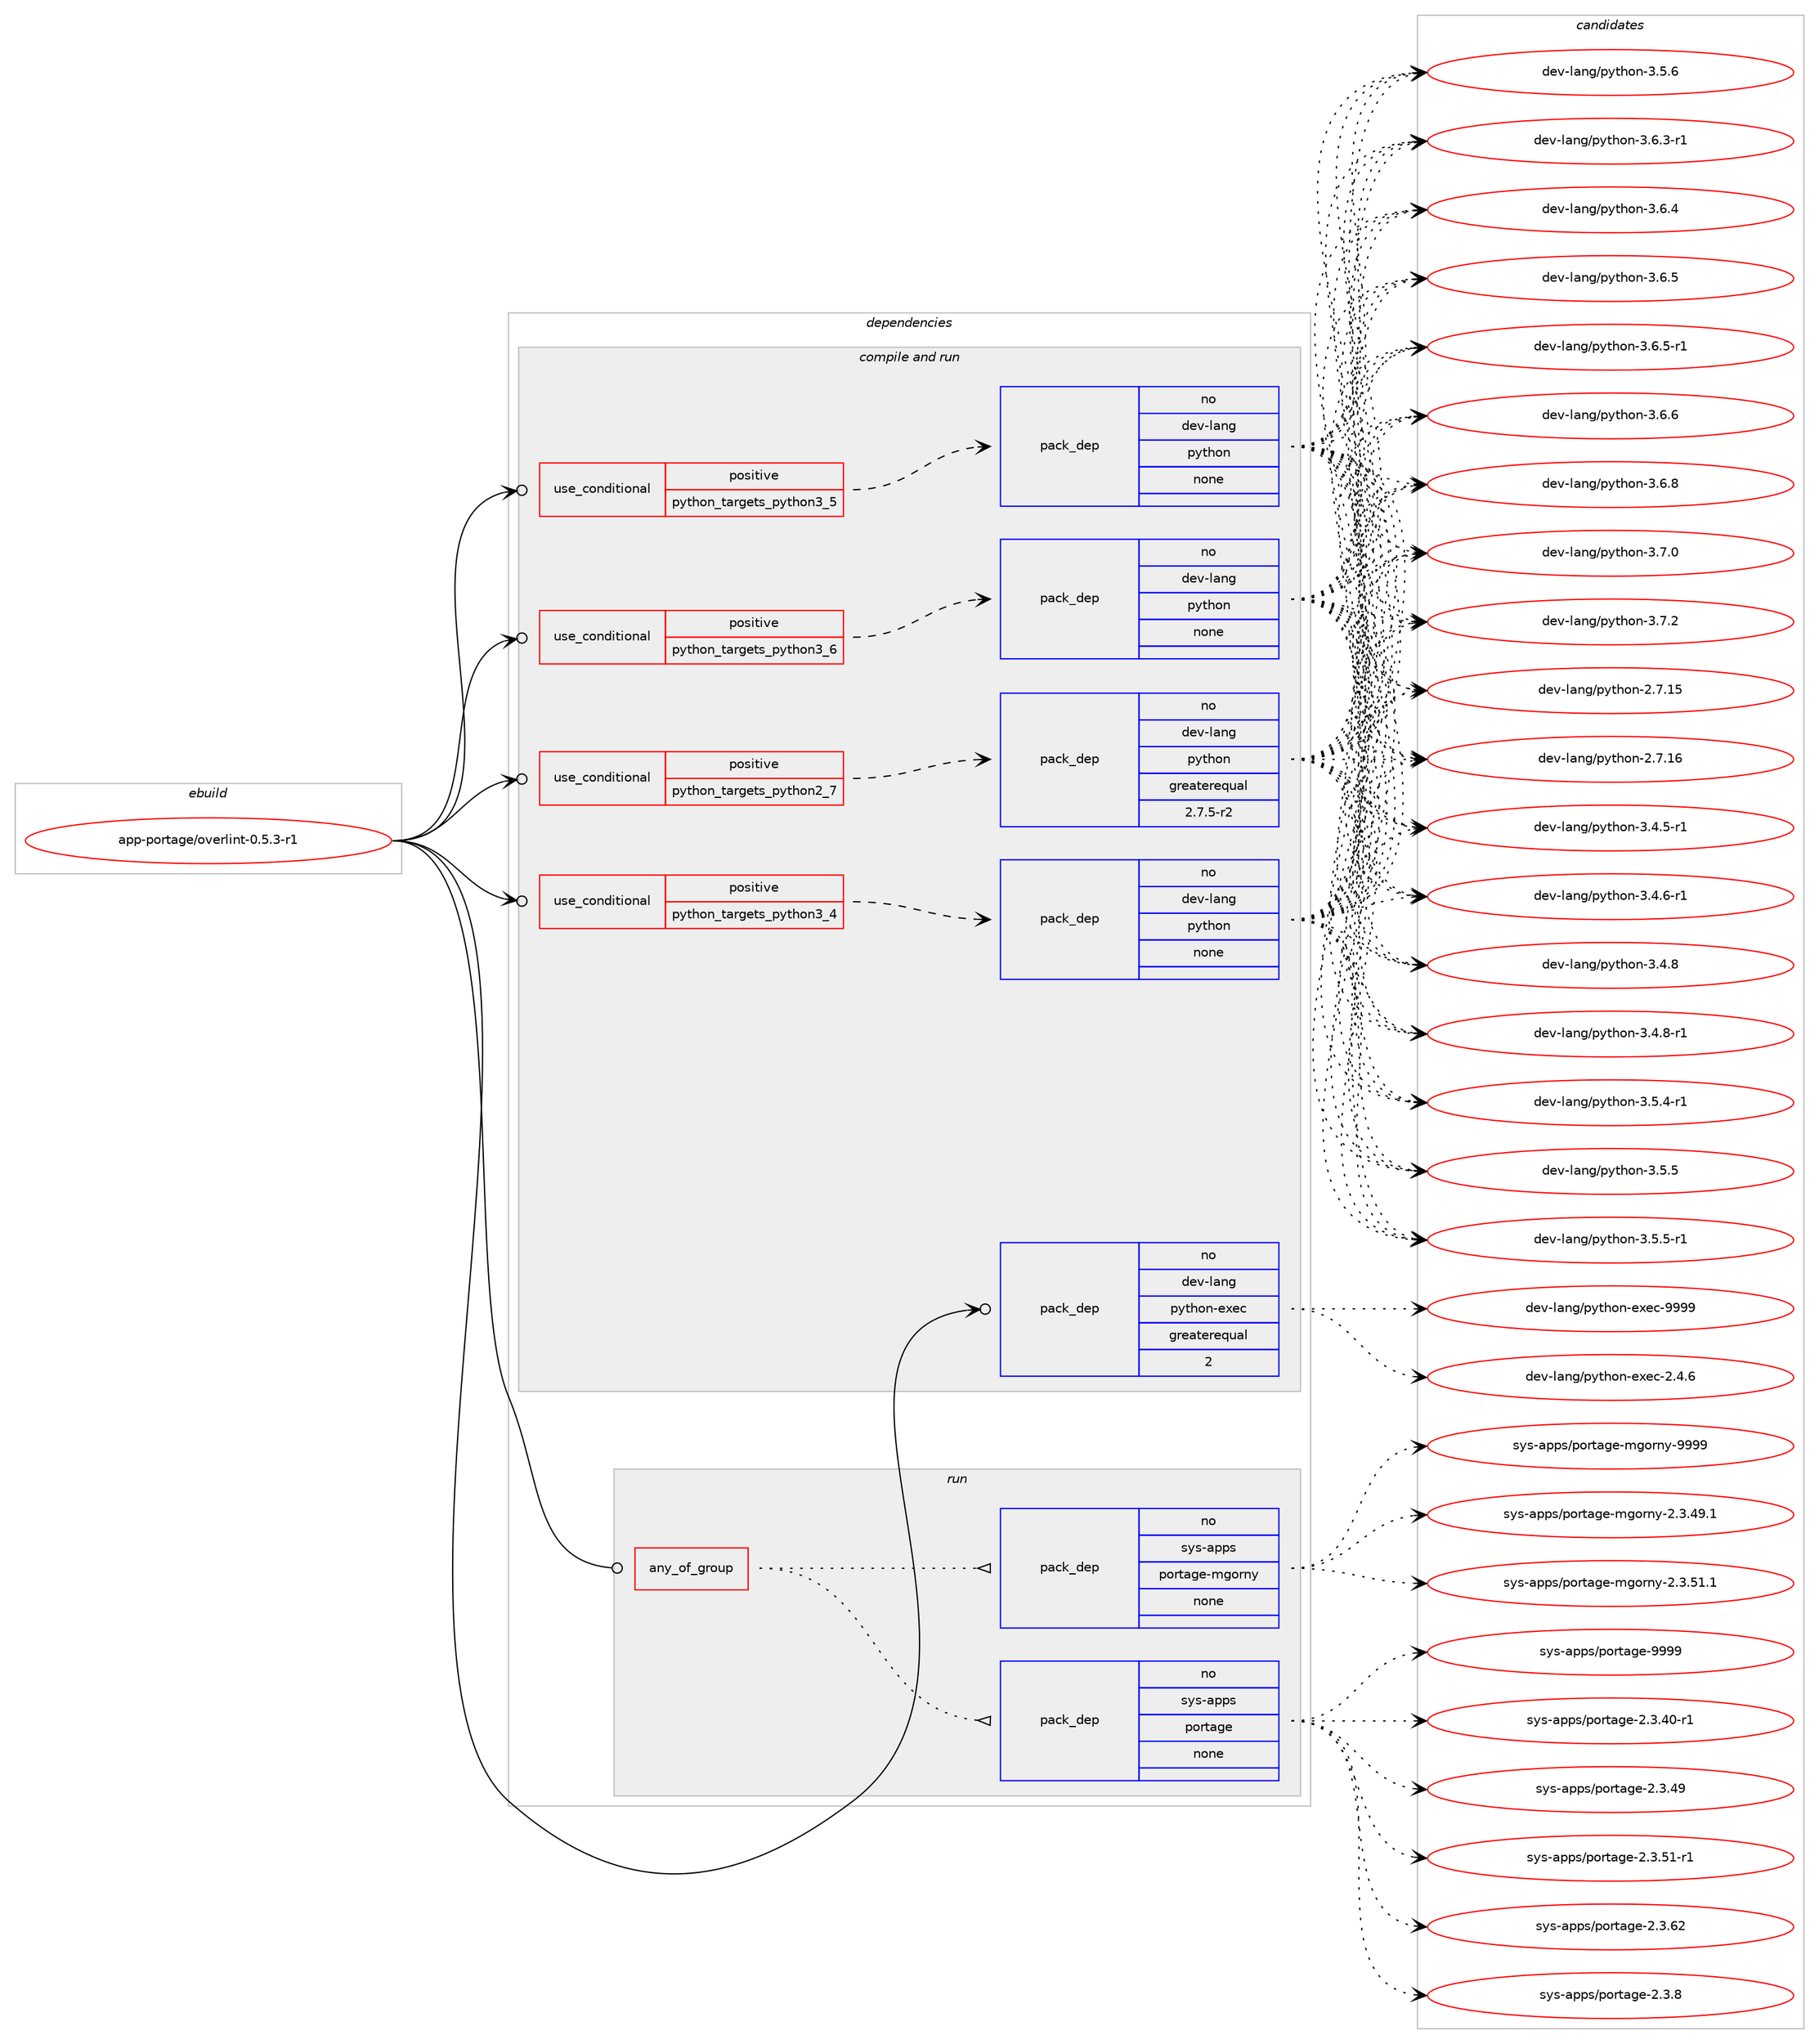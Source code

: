 digraph prolog {

# *************
# Graph options
# *************

newrank=true;
concentrate=true;
compound=true;
graph [rankdir=LR,fontname=Helvetica,fontsize=10,ranksep=1.5];#, ranksep=2.5, nodesep=0.2];
edge  [arrowhead=vee];
node  [fontname=Helvetica,fontsize=10];

# **********
# The ebuild
# **********

subgraph cluster_leftcol {
color=gray;
rank=same;
label=<<i>ebuild</i>>;
id [label="app-portage/overlint-0.5.3-r1", color=red, width=4, href="../app-portage/overlint-0.5.3-r1.svg"];
}

# ****************
# The dependencies
# ****************

subgraph cluster_midcol {
color=gray;
label=<<i>dependencies</i>>;
subgraph cluster_compile {
fillcolor="#eeeeee";
style=filled;
label=<<i>compile</i>>;
}
subgraph cluster_compileandrun {
fillcolor="#eeeeee";
style=filled;
label=<<i>compile and run</i>>;
subgraph cond355075 {
dependency1306791 [label=<<TABLE BORDER="0" CELLBORDER="1" CELLSPACING="0" CELLPADDING="4"><TR><TD ROWSPAN="3" CELLPADDING="10">use_conditional</TD></TR><TR><TD>positive</TD></TR><TR><TD>python_targets_python2_7</TD></TR></TABLE>>, shape=none, color=red];
subgraph pack931298 {
dependency1306792 [label=<<TABLE BORDER="0" CELLBORDER="1" CELLSPACING="0" CELLPADDING="4" WIDTH="220"><TR><TD ROWSPAN="6" CELLPADDING="30">pack_dep</TD></TR><TR><TD WIDTH="110">no</TD></TR><TR><TD>dev-lang</TD></TR><TR><TD>python</TD></TR><TR><TD>greaterequal</TD></TR><TR><TD>2.7.5-r2</TD></TR></TABLE>>, shape=none, color=blue];
}
dependency1306791:e -> dependency1306792:w [weight=20,style="dashed",arrowhead="vee"];
}
id:e -> dependency1306791:w [weight=20,style="solid",arrowhead="odotvee"];
subgraph cond355076 {
dependency1306793 [label=<<TABLE BORDER="0" CELLBORDER="1" CELLSPACING="0" CELLPADDING="4"><TR><TD ROWSPAN="3" CELLPADDING="10">use_conditional</TD></TR><TR><TD>positive</TD></TR><TR><TD>python_targets_python3_4</TD></TR></TABLE>>, shape=none, color=red];
subgraph pack931299 {
dependency1306794 [label=<<TABLE BORDER="0" CELLBORDER="1" CELLSPACING="0" CELLPADDING="4" WIDTH="220"><TR><TD ROWSPAN="6" CELLPADDING="30">pack_dep</TD></TR><TR><TD WIDTH="110">no</TD></TR><TR><TD>dev-lang</TD></TR><TR><TD>python</TD></TR><TR><TD>none</TD></TR><TR><TD></TD></TR></TABLE>>, shape=none, color=blue];
}
dependency1306793:e -> dependency1306794:w [weight=20,style="dashed",arrowhead="vee"];
}
id:e -> dependency1306793:w [weight=20,style="solid",arrowhead="odotvee"];
subgraph cond355077 {
dependency1306795 [label=<<TABLE BORDER="0" CELLBORDER="1" CELLSPACING="0" CELLPADDING="4"><TR><TD ROWSPAN="3" CELLPADDING="10">use_conditional</TD></TR><TR><TD>positive</TD></TR><TR><TD>python_targets_python3_5</TD></TR></TABLE>>, shape=none, color=red];
subgraph pack931300 {
dependency1306796 [label=<<TABLE BORDER="0" CELLBORDER="1" CELLSPACING="0" CELLPADDING="4" WIDTH="220"><TR><TD ROWSPAN="6" CELLPADDING="30">pack_dep</TD></TR><TR><TD WIDTH="110">no</TD></TR><TR><TD>dev-lang</TD></TR><TR><TD>python</TD></TR><TR><TD>none</TD></TR><TR><TD></TD></TR></TABLE>>, shape=none, color=blue];
}
dependency1306795:e -> dependency1306796:w [weight=20,style="dashed",arrowhead="vee"];
}
id:e -> dependency1306795:w [weight=20,style="solid",arrowhead="odotvee"];
subgraph cond355078 {
dependency1306797 [label=<<TABLE BORDER="0" CELLBORDER="1" CELLSPACING="0" CELLPADDING="4"><TR><TD ROWSPAN="3" CELLPADDING="10">use_conditional</TD></TR><TR><TD>positive</TD></TR><TR><TD>python_targets_python3_6</TD></TR></TABLE>>, shape=none, color=red];
subgraph pack931301 {
dependency1306798 [label=<<TABLE BORDER="0" CELLBORDER="1" CELLSPACING="0" CELLPADDING="4" WIDTH="220"><TR><TD ROWSPAN="6" CELLPADDING="30">pack_dep</TD></TR><TR><TD WIDTH="110">no</TD></TR><TR><TD>dev-lang</TD></TR><TR><TD>python</TD></TR><TR><TD>none</TD></TR><TR><TD></TD></TR></TABLE>>, shape=none, color=blue];
}
dependency1306797:e -> dependency1306798:w [weight=20,style="dashed",arrowhead="vee"];
}
id:e -> dependency1306797:w [weight=20,style="solid",arrowhead="odotvee"];
subgraph pack931302 {
dependency1306799 [label=<<TABLE BORDER="0" CELLBORDER="1" CELLSPACING="0" CELLPADDING="4" WIDTH="220"><TR><TD ROWSPAN="6" CELLPADDING="30">pack_dep</TD></TR><TR><TD WIDTH="110">no</TD></TR><TR><TD>dev-lang</TD></TR><TR><TD>python-exec</TD></TR><TR><TD>greaterequal</TD></TR><TR><TD>2</TD></TR></TABLE>>, shape=none, color=blue];
}
id:e -> dependency1306799:w [weight=20,style="solid",arrowhead="odotvee"];
}
subgraph cluster_run {
fillcolor="#eeeeee";
style=filled;
label=<<i>run</i>>;
subgraph any19874 {
dependency1306800 [label=<<TABLE BORDER="0" CELLBORDER="1" CELLSPACING="0" CELLPADDING="4"><TR><TD CELLPADDING="10">any_of_group</TD></TR></TABLE>>, shape=none, color=red];subgraph pack931303 {
dependency1306801 [label=<<TABLE BORDER="0" CELLBORDER="1" CELLSPACING="0" CELLPADDING="4" WIDTH="220"><TR><TD ROWSPAN="6" CELLPADDING="30">pack_dep</TD></TR><TR><TD WIDTH="110">no</TD></TR><TR><TD>sys-apps</TD></TR><TR><TD>portage</TD></TR><TR><TD>none</TD></TR><TR><TD></TD></TR></TABLE>>, shape=none, color=blue];
}
dependency1306800:e -> dependency1306801:w [weight=20,style="dotted",arrowhead="oinv"];
subgraph pack931304 {
dependency1306802 [label=<<TABLE BORDER="0" CELLBORDER="1" CELLSPACING="0" CELLPADDING="4" WIDTH="220"><TR><TD ROWSPAN="6" CELLPADDING="30">pack_dep</TD></TR><TR><TD WIDTH="110">no</TD></TR><TR><TD>sys-apps</TD></TR><TR><TD>portage-mgorny</TD></TR><TR><TD>none</TD></TR><TR><TD></TD></TR></TABLE>>, shape=none, color=blue];
}
dependency1306800:e -> dependency1306802:w [weight=20,style="dotted",arrowhead="oinv"];
}
id:e -> dependency1306800:w [weight=20,style="solid",arrowhead="odot"];
}
}

# **************
# The candidates
# **************

subgraph cluster_choices {
rank=same;
color=gray;
label=<<i>candidates</i>>;

subgraph choice931298 {
color=black;
nodesep=1;
choice10010111845108971101034711212111610411111045504655464953 [label="dev-lang/python-2.7.15", color=red, width=4,href="../dev-lang/python-2.7.15.svg"];
choice10010111845108971101034711212111610411111045504655464954 [label="dev-lang/python-2.7.16", color=red, width=4,href="../dev-lang/python-2.7.16.svg"];
choice1001011184510897110103471121211161041111104551465246534511449 [label="dev-lang/python-3.4.5-r1", color=red, width=4,href="../dev-lang/python-3.4.5-r1.svg"];
choice1001011184510897110103471121211161041111104551465246544511449 [label="dev-lang/python-3.4.6-r1", color=red, width=4,href="../dev-lang/python-3.4.6-r1.svg"];
choice100101118451089711010347112121116104111110455146524656 [label="dev-lang/python-3.4.8", color=red, width=4,href="../dev-lang/python-3.4.8.svg"];
choice1001011184510897110103471121211161041111104551465246564511449 [label="dev-lang/python-3.4.8-r1", color=red, width=4,href="../dev-lang/python-3.4.8-r1.svg"];
choice1001011184510897110103471121211161041111104551465346524511449 [label="dev-lang/python-3.5.4-r1", color=red, width=4,href="../dev-lang/python-3.5.4-r1.svg"];
choice100101118451089711010347112121116104111110455146534653 [label="dev-lang/python-3.5.5", color=red, width=4,href="../dev-lang/python-3.5.5.svg"];
choice1001011184510897110103471121211161041111104551465346534511449 [label="dev-lang/python-3.5.5-r1", color=red, width=4,href="../dev-lang/python-3.5.5-r1.svg"];
choice100101118451089711010347112121116104111110455146534654 [label="dev-lang/python-3.5.6", color=red, width=4,href="../dev-lang/python-3.5.6.svg"];
choice1001011184510897110103471121211161041111104551465446514511449 [label="dev-lang/python-3.6.3-r1", color=red, width=4,href="../dev-lang/python-3.6.3-r1.svg"];
choice100101118451089711010347112121116104111110455146544652 [label="dev-lang/python-3.6.4", color=red, width=4,href="../dev-lang/python-3.6.4.svg"];
choice100101118451089711010347112121116104111110455146544653 [label="dev-lang/python-3.6.5", color=red, width=4,href="../dev-lang/python-3.6.5.svg"];
choice1001011184510897110103471121211161041111104551465446534511449 [label="dev-lang/python-3.6.5-r1", color=red, width=4,href="../dev-lang/python-3.6.5-r1.svg"];
choice100101118451089711010347112121116104111110455146544654 [label="dev-lang/python-3.6.6", color=red, width=4,href="../dev-lang/python-3.6.6.svg"];
choice100101118451089711010347112121116104111110455146544656 [label="dev-lang/python-3.6.8", color=red, width=4,href="../dev-lang/python-3.6.8.svg"];
choice100101118451089711010347112121116104111110455146554648 [label="dev-lang/python-3.7.0", color=red, width=4,href="../dev-lang/python-3.7.0.svg"];
choice100101118451089711010347112121116104111110455146554650 [label="dev-lang/python-3.7.2", color=red, width=4,href="../dev-lang/python-3.7.2.svg"];
dependency1306792:e -> choice10010111845108971101034711212111610411111045504655464953:w [style=dotted,weight="100"];
dependency1306792:e -> choice10010111845108971101034711212111610411111045504655464954:w [style=dotted,weight="100"];
dependency1306792:e -> choice1001011184510897110103471121211161041111104551465246534511449:w [style=dotted,weight="100"];
dependency1306792:e -> choice1001011184510897110103471121211161041111104551465246544511449:w [style=dotted,weight="100"];
dependency1306792:e -> choice100101118451089711010347112121116104111110455146524656:w [style=dotted,weight="100"];
dependency1306792:e -> choice1001011184510897110103471121211161041111104551465246564511449:w [style=dotted,weight="100"];
dependency1306792:e -> choice1001011184510897110103471121211161041111104551465346524511449:w [style=dotted,weight="100"];
dependency1306792:e -> choice100101118451089711010347112121116104111110455146534653:w [style=dotted,weight="100"];
dependency1306792:e -> choice1001011184510897110103471121211161041111104551465346534511449:w [style=dotted,weight="100"];
dependency1306792:e -> choice100101118451089711010347112121116104111110455146534654:w [style=dotted,weight="100"];
dependency1306792:e -> choice1001011184510897110103471121211161041111104551465446514511449:w [style=dotted,weight="100"];
dependency1306792:e -> choice100101118451089711010347112121116104111110455146544652:w [style=dotted,weight="100"];
dependency1306792:e -> choice100101118451089711010347112121116104111110455146544653:w [style=dotted,weight="100"];
dependency1306792:e -> choice1001011184510897110103471121211161041111104551465446534511449:w [style=dotted,weight="100"];
dependency1306792:e -> choice100101118451089711010347112121116104111110455146544654:w [style=dotted,weight="100"];
dependency1306792:e -> choice100101118451089711010347112121116104111110455146544656:w [style=dotted,weight="100"];
dependency1306792:e -> choice100101118451089711010347112121116104111110455146554648:w [style=dotted,weight="100"];
dependency1306792:e -> choice100101118451089711010347112121116104111110455146554650:w [style=dotted,weight="100"];
}
subgraph choice931299 {
color=black;
nodesep=1;
choice10010111845108971101034711212111610411111045504655464953 [label="dev-lang/python-2.7.15", color=red, width=4,href="../dev-lang/python-2.7.15.svg"];
choice10010111845108971101034711212111610411111045504655464954 [label="dev-lang/python-2.7.16", color=red, width=4,href="../dev-lang/python-2.7.16.svg"];
choice1001011184510897110103471121211161041111104551465246534511449 [label="dev-lang/python-3.4.5-r1", color=red, width=4,href="../dev-lang/python-3.4.5-r1.svg"];
choice1001011184510897110103471121211161041111104551465246544511449 [label="dev-lang/python-3.4.6-r1", color=red, width=4,href="../dev-lang/python-3.4.6-r1.svg"];
choice100101118451089711010347112121116104111110455146524656 [label="dev-lang/python-3.4.8", color=red, width=4,href="../dev-lang/python-3.4.8.svg"];
choice1001011184510897110103471121211161041111104551465246564511449 [label="dev-lang/python-3.4.8-r1", color=red, width=4,href="../dev-lang/python-3.4.8-r1.svg"];
choice1001011184510897110103471121211161041111104551465346524511449 [label="dev-lang/python-3.5.4-r1", color=red, width=4,href="../dev-lang/python-3.5.4-r1.svg"];
choice100101118451089711010347112121116104111110455146534653 [label="dev-lang/python-3.5.5", color=red, width=4,href="../dev-lang/python-3.5.5.svg"];
choice1001011184510897110103471121211161041111104551465346534511449 [label="dev-lang/python-3.5.5-r1", color=red, width=4,href="../dev-lang/python-3.5.5-r1.svg"];
choice100101118451089711010347112121116104111110455146534654 [label="dev-lang/python-3.5.6", color=red, width=4,href="../dev-lang/python-3.5.6.svg"];
choice1001011184510897110103471121211161041111104551465446514511449 [label="dev-lang/python-3.6.3-r1", color=red, width=4,href="../dev-lang/python-3.6.3-r1.svg"];
choice100101118451089711010347112121116104111110455146544652 [label="dev-lang/python-3.6.4", color=red, width=4,href="../dev-lang/python-3.6.4.svg"];
choice100101118451089711010347112121116104111110455146544653 [label="dev-lang/python-3.6.5", color=red, width=4,href="../dev-lang/python-3.6.5.svg"];
choice1001011184510897110103471121211161041111104551465446534511449 [label="dev-lang/python-3.6.5-r1", color=red, width=4,href="../dev-lang/python-3.6.5-r1.svg"];
choice100101118451089711010347112121116104111110455146544654 [label="dev-lang/python-3.6.6", color=red, width=4,href="../dev-lang/python-3.6.6.svg"];
choice100101118451089711010347112121116104111110455146544656 [label="dev-lang/python-3.6.8", color=red, width=4,href="../dev-lang/python-3.6.8.svg"];
choice100101118451089711010347112121116104111110455146554648 [label="dev-lang/python-3.7.0", color=red, width=4,href="../dev-lang/python-3.7.0.svg"];
choice100101118451089711010347112121116104111110455146554650 [label="dev-lang/python-3.7.2", color=red, width=4,href="../dev-lang/python-3.7.2.svg"];
dependency1306794:e -> choice10010111845108971101034711212111610411111045504655464953:w [style=dotted,weight="100"];
dependency1306794:e -> choice10010111845108971101034711212111610411111045504655464954:w [style=dotted,weight="100"];
dependency1306794:e -> choice1001011184510897110103471121211161041111104551465246534511449:w [style=dotted,weight="100"];
dependency1306794:e -> choice1001011184510897110103471121211161041111104551465246544511449:w [style=dotted,weight="100"];
dependency1306794:e -> choice100101118451089711010347112121116104111110455146524656:w [style=dotted,weight="100"];
dependency1306794:e -> choice1001011184510897110103471121211161041111104551465246564511449:w [style=dotted,weight="100"];
dependency1306794:e -> choice1001011184510897110103471121211161041111104551465346524511449:w [style=dotted,weight="100"];
dependency1306794:e -> choice100101118451089711010347112121116104111110455146534653:w [style=dotted,weight="100"];
dependency1306794:e -> choice1001011184510897110103471121211161041111104551465346534511449:w [style=dotted,weight="100"];
dependency1306794:e -> choice100101118451089711010347112121116104111110455146534654:w [style=dotted,weight="100"];
dependency1306794:e -> choice1001011184510897110103471121211161041111104551465446514511449:w [style=dotted,weight="100"];
dependency1306794:e -> choice100101118451089711010347112121116104111110455146544652:w [style=dotted,weight="100"];
dependency1306794:e -> choice100101118451089711010347112121116104111110455146544653:w [style=dotted,weight="100"];
dependency1306794:e -> choice1001011184510897110103471121211161041111104551465446534511449:w [style=dotted,weight="100"];
dependency1306794:e -> choice100101118451089711010347112121116104111110455146544654:w [style=dotted,weight="100"];
dependency1306794:e -> choice100101118451089711010347112121116104111110455146544656:w [style=dotted,weight="100"];
dependency1306794:e -> choice100101118451089711010347112121116104111110455146554648:w [style=dotted,weight="100"];
dependency1306794:e -> choice100101118451089711010347112121116104111110455146554650:w [style=dotted,weight="100"];
}
subgraph choice931300 {
color=black;
nodesep=1;
choice10010111845108971101034711212111610411111045504655464953 [label="dev-lang/python-2.7.15", color=red, width=4,href="../dev-lang/python-2.7.15.svg"];
choice10010111845108971101034711212111610411111045504655464954 [label="dev-lang/python-2.7.16", color=red, width=4,href="../dev-lang/python-2.7.16.svg"];
choice1001011184510897110103471121211161041111104551465246534511449 [label="dev-lang/python-3.4.5-r1", color=red, width=4,href="../dev-lang/python-3.4.5-r1.svg"];
choice1001011184510897110103471121211161041111104551465246544511449 [label="dev-lang/python-3.4.6-r1", color=red, width=4,href="../dev-lang/python-3.4.6-r1.svg"];
choice100101118451089711010347112121116104111110455146524656 [label="dev-lang/python-3.4.8", color=red, width=4,href="../dev-lang/python-3.4.8.svg"];
choice1001011184510897110103471121211161041111104551465246564511449 [label="dev-lang/python-3.4.8-r1", color=red, width=4,href="../dev-lang/python-3.4.8-r1.svg"];
choice1001011184510897110103471121211161041111104551465346524511449 [label="dev-lang/python-3.5.4-r1", color=red, width=4,href="../dev-lang/python-3.5.4-r1.svg"];
choice100101118451089711010347112121116104111110455146534653 [label="dev-lang/python-3.5.5", color=red, width=4,href="../dev-lang/python-3.5.5.svg"];
choice1001011184510897110103471121211161041111104551465346534511449 [label="dev-lang/python-3.5.5-r1", color=red, width=4,href="../dev-lang/python-3.5.5-r1.svg"];
choice100101118451089711010347112121116104111110455146534654 [label="dev-lang/python-3.5.6", color=red, width=4,href="../dev-lang/python-3.5.6.svg"];
choice1001011184510897110103471121211161041111104551465446514511449 [label="dev-lang/python-3.6.3-r1", color=red, width=4,href="../dev-lang/python-3.6.3-r1.svg"];
choice100101118451089711010347112121116104111110455146544652 [label="dev-lang/python-3.6.4", color=red, width=4,href="../dev-lang/python-3.6.4.svg"];
choice100101118451089711010347112121116104111110455146544653 [label="dev-lang/python-3.6.5", color=red, width=4,href="../dev-lang/python-3.6.5.svg"];
choice1001011184510897110103471121211161041111104551465446534511449 [label="dev-lang/python-3.6.5-r1", color=red, width=4,href="../dev-lang/python-3.6.5-r1.svg"];
choice100101118451089711010347112121116104111110455146544654 [label="dev-lang/python-3.6.6", color=red, width=4,href="../dev-lang/python-3.6.6.svg"];
choice100101118451089711010347112121116104111110455146544656 [label="dev-lang/python-3.6.8", color=red, width=4,href="../dev-lang/python-3.6.8.svg"];
choice100101118451089711010347112121116104111110455146554648 [label="dev-lang/python-3.7.0", color=red, width=4,href="../dev-lang/python-3.7.0.svg"];
choice100101118451089711010347112121116104111110455146554650 [label="dev-lang/python-3.7.2", color=red, width=4,href="../dev-lang/python-3.7.2.svg"];
dependency1306796:e -> choice10010111845108971101034711212111610411111045504655464953:w [style=dotted,weight="100"];
dependency1306796:e -> choice10010111845108971101034711212111610411111045504655464954:w [style=dotted,weight="100"];
dependency1306796:e -> choice1001011184510897110103471121211161041111104551465246534511449:w [style=dotted,weight="100"];
dependency1306796:e -> choice1001011184510897110103471121211161041111104551465246544511449:w [style=dotted,weight="100"];
dependency1306796:e -> choice100101118451089711010347112121116104111110455146524656:w [style=dotted,weight="100"];
dependency1306796:e -> choice1001011184510897110103471121211161041111104551465246564511449:w [style=dotted,weight="100"];
dependency1306796:e -> choice1001011184510897110103471121211161041111104551465346524511449:w [style=dotted,weight="100"];
dependency1306796:e -> choice100101118451089711010347112121116104111110455146534653:w [style=dotted,weight="100"];
dependency1306796:e -> choice1001011184510897110103471121211161041111104551465346534511449:w [style=dotted,weight="100"];
dependency1306796:e -> choice100101118451089711010347112121116104111110455146534654:w [style=dotted,weight="100"];
dependency1306796:e -> choice1001011184510897110103471121211161041111104551465446514511449:w [style=dotted,weight="100"];
dependency1306796:e -> choice100101118451089711010347112121116104111110455146544652:w [style=dotted,weight="100"];
dependency1306796:e -> choice100101118451089711010347112121116104111110455146544653:w [style=dotted,weight="100"];
dependency1306796:e -> choice1001011184510897110103471121211161041111104551465446534511449:w [style=dotted,weight="100"];
dependency1306796:e -> choice100101118451089711010347112121116104111110455146544654:w [style=dotted,weight="100"];
dependency1306796:e -> choice100101118451089711010347112121116104111110455146544656:w [style=dotted,weight="100"];
dependency1306796:e -> choice100101118451089711010347112121116104111110455146554648:w [style=dotted,weight="100"];
dependency1306796:e -> choice100101118451089711010347112121116104111110455146554650:w [style=dotted,weight="100"];
}
subgraph choice931301 {
color=black;
nodesep=1;
choice10010111845108971101034711212111610411111045504655464953 [label="dev-lang/python-2.7.15", color=red, width=4,href="../dev-lang/python-2.7.15.svg"];
choice10010111845108971101034711212111610411111045504655464954 [label="dev-lang/python-2.7.16", color=red, width=4,href="../dev-lang/python-2.7.16.svg"];
choice1001011184510897110103471121211161041111104551465246534511449 [label="dev-lang/python-3.4.5-r1", color=red, width=4,href="../dev-lang/python-3.4.5-r1.svg"];
choice1001011184510897110103471121211161041111104551465246544511449 [label="dev-lang/python-3.4.6-r1", color=red, width=4,href="../dev-lang/python-3.4.6-r1.svg"];
choice100101118451089711010347112121116104111110455146524656 [label="dev-lang/python-3.4.8", color=red, width=4,href="../dev-lang/python-3.4.8.svg"];
choice1001011184510897110103471121211161041111104551465246564511449 [label="dev-lang/python-3.4.8-r1", color=red, width=4,href="../dev-lang/python-3.4.8-r1.svg"];
choice1001011184510897110103471121211161041111104551465346524511449 [label="dev-lang/python-3.5.4-r1", color=red, width=4,href="../dev-lang/python-3.5.4-r1.svg"];
choice100101118451089711010347112121116104111110455146534653 [label="dev-lang/python-3.5.5", color=red, width=4,href="../dev-lang/python-3.5.5.svg"];
choice1001011184510897110103471121211161041111104551465346534511449 [label="dev-lang/python-3.5.5-r1", color=red, width=4,href="../dev-lang/python-3.5.5-r1.svg"];
choice100101118451089711010347112121116104111110455146534654 [label="dev-lang/python-3.5.6", color=red, width=4,href="../dev-lang/python-3.5.6.svg"];
choice1001011184510897110103471121211161041111104551465446514511449 [label="dev-lang/python-3.6.3-r1", color=red, width=4,href="../dev-lang/python-3.6.3-r1.svg"];
choice100101118451089711010347112121116104111110455146544652 [label="dev-lang/python-3.6.4", color=red, width=4,href="../dev-lang/python-3.6.4.svg"];
choice100101118451089711010347112121116104111110455146544653 [label="dev-lang/python-3.6.5", color=red, width=4,href="../dev-lang/python-3.6.5.svg"];
choice1001011184510897110103471121211161041111104551465446534511449 [label="dev-lang/python-3.6.5-r1", color=red, width=4,href="../dev-lang/python-3.6.5-r1.svg"];
choice100101118451089711010347112121116104111110455146544654 [label="dev-lang/python-3.6.6", color=red, width=4,href="../dev-lang/python-3.6.6.svg"];
choice100101118451089711010347112121116104111110455146544656 [label="dev-lang/python-3.6.8", color=red, width=4,href="../dev-lang/python-3.6.8.svg"];
choice100101118451089711010347112121116104111110455146554648 [label="dev-lang/python-3.7.0", color=red, width=4,href="../dev-lang/python-3.7.0.svg"];
choice100101118451089711010347112121116104111110455146554650 [label="dev-lang/python-3.7.2", color=red, width=4,href="../dev-lang/python-3.7.2.svg"];
dependency1306798:e -> choice10010111845108971101034711212111610411111045504655464953:w [style=dotted,weight="100"];
dependency1306798:e -> choice10010111845108971101034711212111610411111045504655464954:w [style=dotted,weight="100"];
dependency1306798:e -> choice1001011184510897110103471121211161041111104551465246534511449:w [style=dotted,weight="100"];
dependency1306798:e -> choice1001011184510897110103471121211161041111104551465246544511449:w [style=dotted,weight="100"];
dependency1306798:e -> choice100101118451089711010347112121116104111110455146524656:w [style=dotted,weight="100"];
dependency1306798:e -> choice1001011184510897110103471121211161041111104551465246564511449:w [style=dotted,weight="100"];
dependency1306798:e -> choice1001011184510897110103471121211161041111104551465346524511449:w [style=dotted,weight="100"];
dependency1306798:e -> choice100101118451089711010347112121116104111110455146534653:w [style=dotted,weight="100"];
dependency1306798:e -> choice1001011184510897110103471121211161041111104551465346534511449:w [style=dotted,weight="100"];
dependency1306798:e -> choice100101118451089711010347112121116104111110455146534654:w [style=dotted,weight="100"];
dependency1306798:e -> choice1001011184510897110103471121211161041111104551465446514511449:w [style=dotted,weight="100"];
dependency1306798:e -> choice100101118451089711010347112121116104111110455146544652:w [style=dotted,weight="100"];
dependency1306798:e -> choice100101118451089711010347112121116104111110455146544653:w [style=dotted,weight="100"];
dependency1306798:e -> choice1001011184510897110103471121211161041111104551465446534511449:w [style=dotted,weight="100"];
dependency1306798:e -> choice100101118451089711010347112121116104111110455146544654:w [style=dotted,weight="100"];
dependency1306798:e -> choice100101118451089711010347112121116104111110455146544656:w [style=dotted,weight="100"];
dependency1306798:e -> choice100101118451089711010347112121116104111110455146554648:w [style=dotted,weight="100"];
dependency1306798:e -> choice100101118451089711010347112121116104111110455146554650:w [style=dotted,weight="100"];
}
subgraph choice931302 {
color=black;
nodesep=1;
choice1001011184510897110103471121211161041111104510112010199455046524654 [label="dev-lang/python-exec-2.4.6", color=red, width=4,href="../dev-lang/python-exec-2.4.6.svg"];
choice10010111845108971101034711212111610411111045101120101994557575757 [label="dev-lang/python-exec-9999", color=red, width=4,href="../dev-lang/python-exec-9999.svg"];
dependency1306799:e -> choice1001011184510897110103471121211161041111104510112010199455046524654:w [style=dotted,weight="100"];
dependency1306799:e -> choice10010111845108971101034711212111610411111045101120101994557575757:w [style=dotted,weight="100"];
}
subgraph choice931303 {
color=black;
nodesep=1;
choice11512111545971121121154711211111411697103101455046514652484511449 [label="sys-apps/portage-2.3.40-r1", color=red, width=4,href="../sys-apps/portage-2.3.40-r1.svg"];
choice1151211154597112112115471121111141169710310145504651465257 [label="sys-apps/portage-2.3.49", color=red, width=4,href="../sys-apps/portage-2.3.49.svg"];
choice11512111545971121121154711211111411697103101455046514653494511449 [label="sys-apps/portage-2.3.51-r1", color=red, width=4,href="../sys-apps/portage-2.3.51-r1.svg"];
choice1151211154597112112115471121111141169710310145504651465450 [label="sys-apps/portage-2.3.62", color=red, width=4,href="../sys-apps/portage-2.3.62.svg"];
choice11512111545971121121154711211111411697103101455046514656 [label="sys-apps/portage-2.3.8", color=red, width=4,href="../sys-apps/portage-2.3.8.svg"];
choice115121115459711211211547112111114116971031014557575757 [label="sys-apps/portage-9999", color=red, width=4,href="../sys-apps/portage-9999.svg"];
dependency1306801:e -> choice11512111545971121121154711211111411697103101455046514652484511449:w [style=dotted,weight="100"];
dependency1306801:e -> choice1151211154597112112115471121111141169710310145504651465257:w [style=dotted,weight="100"];
dependency1306801:e -> choice11512111545971121121154711211111411697103101455046514653494511449:w [style=dotted,weight="100"];
dependency1306801:e -> choice1151211154597112112115471121111141169710310145504651465450:w [style=dotted,weight="100"];
dependency1306801:e -> choice11512111545971121121154711211111411697103101455046514656:w [style=dotted,weight="100"];
dependency1306801:e -> choice115121115459711211211547112111114116971031014557575757:w [style=dotted,weight="100"];
}
subgraph choice931304 {
color=black;
nodesep=1;
choice1151211154597112112115471121111141169710310145109103111114110121455046514652574649 [label="sys-apps/portage-mgorny-2.3.49.1", color=red, width=4,href="../sys-apps/portage-mgorny-2.3.49.1.svg"];
choice1151211154597112112115471121111141169710310145109103111114110121455046514653494649 [label="sys-apps/portage-mgorny-2.3.51.1", color=red, width=4,href="../sys-apps/portage-mgorny-2.3.51.1.svg"];
choice11512111545971121121154711211111411697103101451091031111141101214557575757 [label="sys-apps/portage-mgorny-9999", color=red, width=4,href="../sys-apps/portage-mgorny-9999.svg"];
dependency1306802:e -> choice1151211154597112112115471121111141169710310145109103111114110121455046514652574649:w [style=dotted,weight="100"];
dependency1306802:e -> choice1151211154597112112115471121111141169710310145109103111114110121455046514653494649:w [style=dotted,weight="100"];
dependency1306802:e -> choice11512111545971121121154711211111411697103101451091031111141101214557575757:w [style=dotted,weight="100"];
}
}

}
